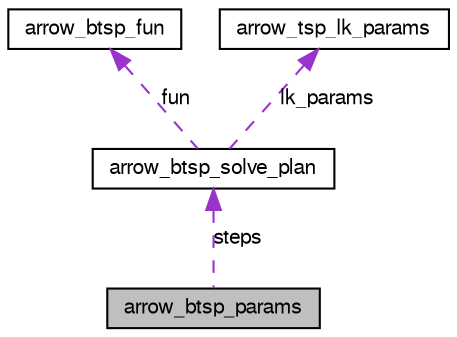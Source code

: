 digraph G
{
  bgcolor="transparent";
  edge [fontname="FreeSans",fontsize=10,labelfontname="FreeSans",labelfontsize=10];
  node [fontname="FreeSans",fontsize=10,shape=record];
  Node1 [label="arrow_btsp_params",height=0.2,width=0.4,color="black", fillcolor="grey75", style="filled" fontcolor="black"];
  Node2 -> Node1 [dir=back,color="darkorchid3",fontsize=10,style="dashed",label="steps"];
  Node2 [label="arrow_btsp_solve_plan",height=0.2,width=0.4,color="black",URL="$structarrow__btsp__solve__plan.html",tooltip="BTSP feasibility solve step plan."];
  Node3 -> Node2 [dir=back,color="darkorchid3",fontsize=10,style="dashed",label="fun"];
  Node3 [label="arrow_btsp_fun",height=0.2,width=0.4,color="black",URL="$structarrow__btsp__fun.html",tooltip="BTSP Cost matrix function definition."];
  Node4 -> Node2 [dir=back,color="darkorchid3",fontsize=10,style="dashed",label="lk_params"];
  Node4 [label="arrow_tsp_lk_params",height=0.2,width=0.4,color="black",URL="$structarrow__tsp__lk__params.html",tooltip="LK algorithm parameters."];
}
